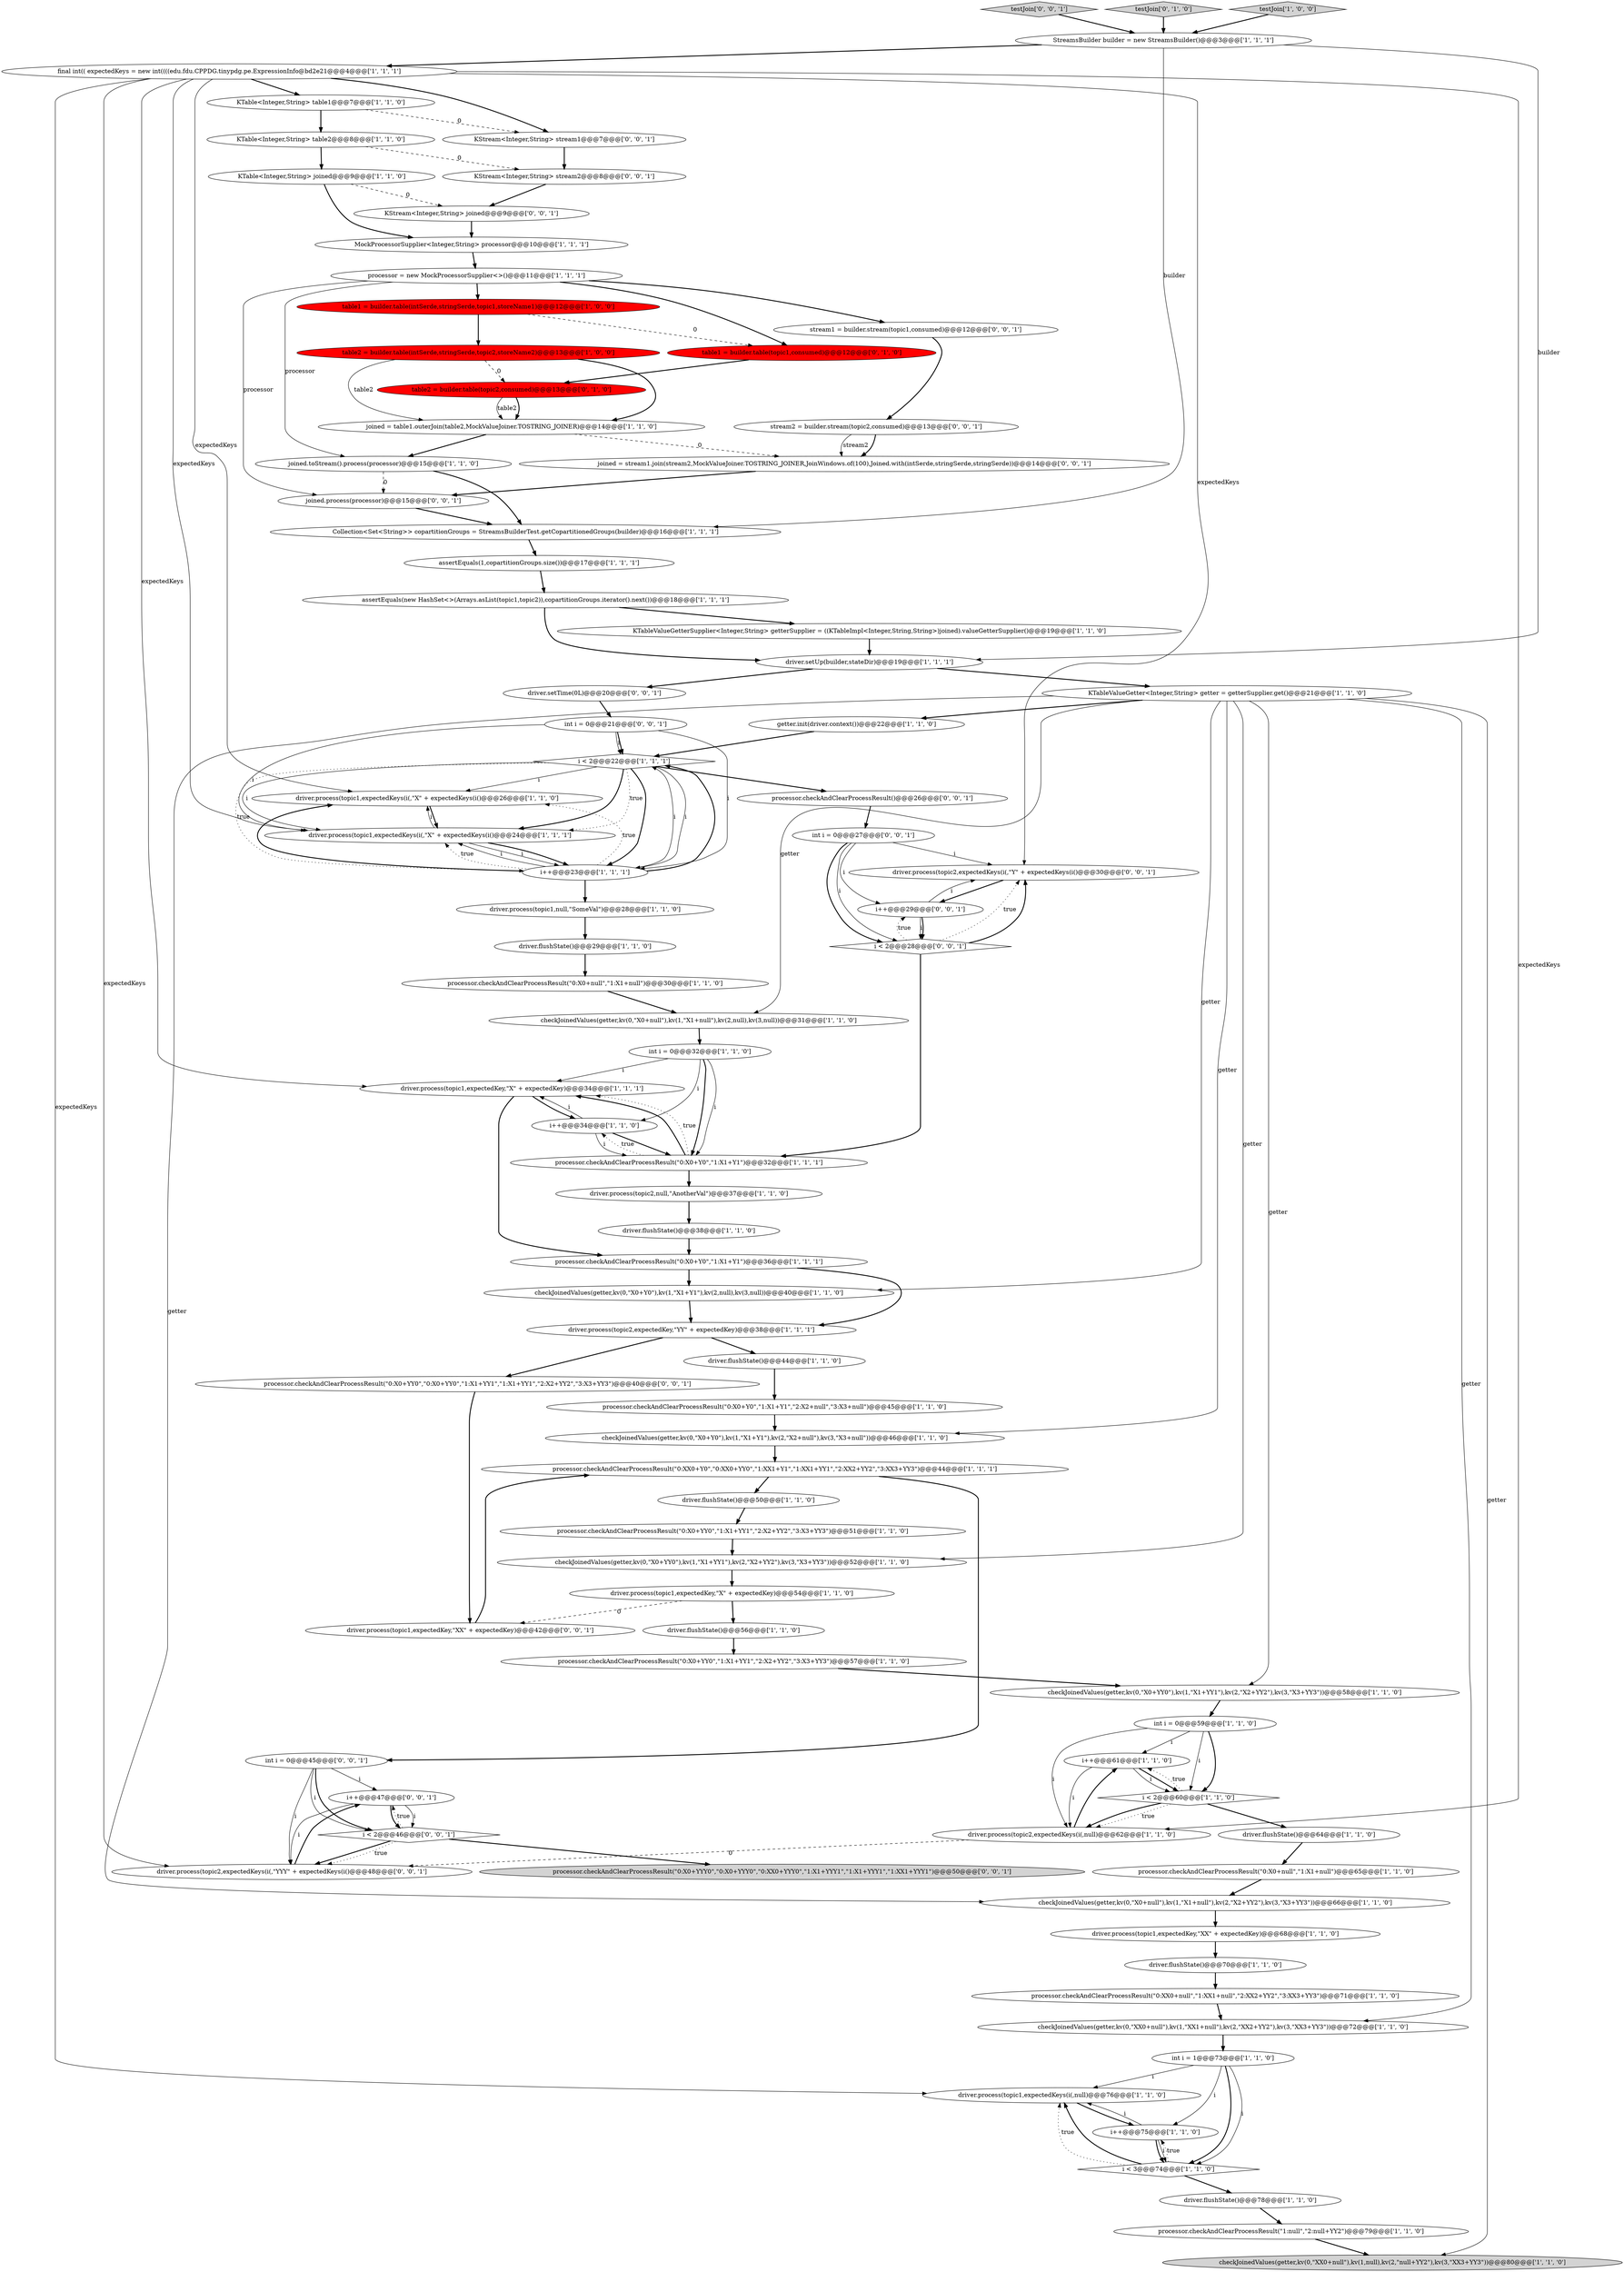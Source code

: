 digraph {
13 [style = filled, label = "driver.process(topic1,expectedKey,\"XX\" + expectedKey)@@@68@@@['1', '1', '0']", fillcolor = white, shape = ellipse image = "AAA0AAABBB1BBB"];
50 [style = filled, label = "int i = 1@@@73@@@['1', '1', '0']", fillcolor = white, shape = ellipse image = "AAA0AAABBB1BBB"];
82 [style = filled, label = "int i = 0@@@45@@@['0', '0', '1']", fillcolor = white, shape = ellipse image = "AAA0AAABBB3BBB"];
58 [style = filled, label = "processor.checkAndClearProcessResult(\"0:X0+YY0\",\"1:X1+YY1\",\"2:X2+YY2\",\"3:X3+YY3\")@@@57@@@['1', '1', '0']", fillcolor = white, shape = ellipse image = "AAA0AAABBB1BBB"];
8 [style = filled, label = "driver.flushState()@@@44@@@['1', '1', '0']", fillcolor = white, shape = ellipse image = "AAA0AAABBB1BBB"];
41 [style = filled, label = "processor.checkAndClearProcessResult(\"0:X0+Y0\",\"1:X1+Y1\")@@@36@@@['1', '1', '1']", fillcolor = white, shape = ellipse image = "AAA0AAABBB1BBB"];
0 [style = filled, label = "checkJoinedValues(getter,kv(0,\"X0+null\"),kv(1,\"X1+null\"),kv(2,\"X2+YY2\"),kv(3,\"X3+YY3\"))@@@66@@@['1', '1', '0']", fillcolor = white, shape = ellipse image = "AAA0AAABBB1BBB"];
49 [style = filled, label = "driver.process(topic1,expectedKeys(i(,\"X\" + expectedKeys(i()@@@26@@@['1', '1', '0']", fillcolor = white, shape = ellipse image = "AAA0AAABBB1BBB"];
51 [style = filled, label = "driver.process(topic1,expectedKeys(i(,null)@@@76@@@['1', '1', '0']", fillcolor = white, shape = ellipse image = "AAA0AAABBB1BBB"];
64 [style = filled, label = "driver.process(topic2,null,\"AnotherVal\")@@@37@@@['1', '1', '0']", fillcolor = white, shape = ellipse image = "AAA0AAABBB1BBB"];
81 [style = filled, label = "joined.process(processor)@@@15@@@['0', '0', '1']", fillcolor = white, shape = ellipse image = "AAA0AAABBB3BBB"];
55 [style = filled, label = "checkJoinedValues(getter,kv(0,\"X0+null\"),kv(1,\"X1+null\"),kv(2,null),kv(3,null))@@@31@@@['1', '1', '0']", fillcolor = white, shape = ellipse image = "AAA0AAABBB1BBB"];
70 [style = filled, label = "processor.checkAndClearProcessResult(\"0:X0+YYY0\",\"0:X0+YYY0\",\"0:XX0+YYY0\",\"1:X1+YYY1\",\"1:X1+YYY1\",\"1:XX1+YYY1\")@@@50@@@['0', '0', '1']", fillcolor = lightgray, shape = ellipse image = "AAA0AAABBB3BBB"];
31 [style = filled, label = "driver.process(topic2,expectedKey,\"YY\" + expectedKey)@@@38@@@['1', '1', '1']", fillcolor = white, shape = ellipse image = "AAA0AAABBB1BBB"];
12 [style = filled, label = "i++@@@23@@@['1', '1', '1']", fillcolor = white, shape = ellipse image = "AAA0AAABBB1BBB"];
60 [style = filled, label = "driver.flushState()@@@38@@@['1', '1', '0']", fillcolor = white, shape = ellipse image = "AAA0AAABBB1BBB"];
3 [style = filled, label = "KTable<Integer,String> table1@@@7@@@['1', '1', '0']", fillcolor = white, shape = ellipse image = "AAA0AAABBB1BBB"];
10 [style = filled, label = "driver.process(topic1,expectedKeys(i(,\"X\" + expectedKeys(i()@@@24@@@['1', '1', '1']", fillcolor = white, shape = ellipse image = "AAA0AAABBB1BBB"];
29 [style = filled, label = "driver.process(topic1,expectedKey,\"X\" + expectedKey)@@@34@@@['1', '1', '1']", fillcolor = white, shape = ellipse image = "AAA0AAABBB1BBB"];
42 [style = filled, label = "KTable<Integer,String> joined@@@9@@@['1', '1', '0']", fillcolor = white, shape = ellipse image = "AAA0AAABBB1BBB"];
4 [style = filled, label = "KTableValueGetter<Integer,String> getter = getterSupplier.get()@@@21@@@['1', '1', '0']", fillcolor = white, shape = ellipse image = "AAA0AAABBB1BBB"];
6 [style = filled, label = "i++@@@61@@@['1', '1', '0']", fillcolor = white, shape = ellipse image = "AAA0AAABBB1BBB"];
32 [style = filled, label = "processor.checkAndClearProcessResult(\"0:X0+null\",\"1:X1+null\")@@@65@@@['1', '1', '0']", fillcolor = white, shape = ellipse image = "AAA0AAABBB1BBB"];
40 [style = filled, label = "checkJoinedValues(getter,kv(0,\"X0+Y0\"),kv(1,\"X1+Y1\"),kv(2,\"X2+null\"),kv(3,\"X3+null\"))@@@46@@@['1', '1', '0']", fillcolor = white, shape = ellipse image = "AAA0AAABBB1BBB"];
26 [style = filled, label = "processor.checkAndClearProcessResult(\"1:null\",\"2:null+YY2\")@@@79@@@['1', '1', '0']", fillcolor = white, shape = ellipse image = "AAA0AAABBB1BBB"];
9 [style = filled, label = "driver.flushState()@@@78@@@['1', '1', '0']", fillcolor = white, shape = ellipse image = "AAA0AAABBB1BBB"];
27 [style = filled, label = "joined = table1.outerJoin(table2,MockValueJoiner.TOSTRING_JOINER)@@@14@@@['1', '1', '0']", fillcolor = white, shape = ellipse image = "AAA0AAABBB1BBB"];
46 [style = filled, label = "i < 2@@@22@@@['1', '1', '1']", fillcolor = white, shape = diamond image = "AAA0AAABBB1BBB"];
57 [style = filled, label = "checkJoinedValues(getter,kv(0,\"X0+YY0\"),kv(1,\"X1+YY1\"),kv(2,\"X2+YY2\"),kv(3,\"X3+YY3\"))@@@58@@@['1', '1', '0']", fillcolor = white, shape = ellipse image = "AAA0AAABBB1BBB"];
84 [style = filled, label = "i++@@@47@@@['0', '0', '1']", fillcolor = white, shape = ellipse image = "AAA0AAABBB3BBB"];
54 [style = filled, label = "processor.checkAndClearProcessResult(\"0:X0+Y0\",\"1:X1+Y1\",\"2:X2+null\",\"3:X3+null\")@@@45@@@['1', '1', '0']", fillcolor = white, shape = ellipse image = "AAA0AAABBB1BBB"];
35 [style = filled, label = "KTableValueGetterSupplier<Integer,String> getterSupplier = ((KTableImpl<Integer,String,String>)joined).valueGetterSupplier()@@@19@@@['1', '1', '0']", fillcolor = white, shape = ellipse image = "AAA0AAABBB1BBB"];
17 [style = filled, label = "checkJoinedValues(getter,kv(0,\"X0+Y0\"),kv(1,\"X1+Y1\"),kv(2,null),kv(3,null))@@@40@@@['1', '1', '0']", fillcolor = white, shape = ellipse image = "AAA0AAABBB1BBB"];
61 [style = filled, label = "i < 3@@@74@@@['1', '1', '0']", fillcolor = white, shape = diamond image = "AAA0AAABBB1BBB"];
1 [style = filled, label = "processor.checkAndClearProcessResult(\"0:XX0+Y0\",\"0:XX0+YY0\",\"1:XX1+Y1\",\"1:XX1+YY1\",\"2:XX2+YY2\",\"3:XX3+YY3\")@@@44@@@['1', '1', '1']", fillcolor = white, shape = ellipse image = "AAA0AAABBB1BBB"];
87 [style = filled, label = "testJoin['0', '0', '1']", fillcolor = lightgray, shape = diamond image = "AAA0AAABBB3BBB"];
67 [style = filled, label = "testJoin['0', '1', '0']", fillcolor = lightgray, shape = diamond image = "AAA0AAABBB2BBB"];
89 [style = filled, label = "processor.checkAndClearProcessResult(\"0:X0+YY0\",\"0:X0+YY0\",\"1:X1+YY1\",\"1:X1+YY1\",\"2:X2+YY2\",\"3:X3+YY3\")@@@40@@@['0', '0', '1']", fillcolor = white, shape = ellipse image = "AAA0AAABBB3BBB"];
66 [style = filled, label = "table1 = builder.table(topic1,consumed)@@@12@@@['0', '1', '0']", fillcolor = red, shape = ellipse image = "AAA1AAABBB2BBB"];
72 [style = filled, label = "processor.checkAndClearProcessResult()@@@26@@@['0', '0', '1']", fillcolor = white, shape = ellipse image = "AAA0AAABBB3BBB"];
37 [style = filled, label = "KTable<Integer,String> table2@@@8@@@['1', '1', '0']", fillcolor = white, shape = ellipse image = "AAA0AAABBB1BBB"];
23 [style = filled, label = "Collection<Set<String>> copartitionGroups = StreamsBuilderTest.getCopartitionedGroups(builder)@@@16@@@['1', '1', '1']", fillcolor = white, shape = ellipse image = "AAA0AAABBB1BBB"];
69 [style = filled, label = "KStream<Integer,String> stream1@@@7@@@['0', '0', '1']", fillcolor = white, shape = ellipse image = "AAA0AAABBB3BBB"];
19 [style = filled, label = "assertEquals(new HashSet<>(Arrays.asList(topic1,topic2)),copartitionGroups.iterator().next())@@@18@@@['1', '1', '1']", fillcolor = white, shape = ellipse image = "AAA0AAABBB1BBB"];
30 [style = filled, label = "processor.checkAndClearProcessResult(\"0:X0+Y0\",\"1:X1+Y1\")@@@32@@@['1', '1', '1']", fillcolor = white, shape = ellipse image = "AAA0AAABBB1BBB"];
5 [style = filled, label = "processor = new MockProcessorSupplier<>()@@@11@@@['1', '1', '1']", fillcolor = white, shape = ellipse image = "AAA0AAABBB1BBB"];
11 [style = filled, label = "i++@@@34@@@['1', '1', '0']", fillcolor = white, shape = ellipse image = "AAA0AAABBB1BBB"];
47 [style = filled, label = "checkJoinedValues(getter,kv(0,\"XX0+null\"),kv(1,null),kv(2,\"null+YY2\"),kv(3,\"XX3+YY3\"))@@@80@@@['1', '1', '0']", fillcolor = lightgray, shape = ellipse image = "AAA0AAABBB1BBB"];
78 [style = filled, label = "joined = stream1.join(stream2,MockValueJoiner.TOSTRING_JOINER,JoinWindows.of(100),Joined.with(intSerde,stringSerde,stringSerde))@@@14@@@['0', '0', '1']", fillcolor = white, shape = ellipse image = "AAA0AAABBB3BBB"];
7 [style = filled, label = "driver.flushState()@@@29@@@['1', '1', '0']", fillcolor = white, shape = ellipse image = "AAA0AAABBB1BBB"];
68 [style = filled, label = "int i = 0@@@27@@@['0', '0', '1']", fillcolor = white, shape = ellipse image = "AAA0AAABBB3BBB"];
88 [style = filled, label = "stream1 = builder.stream(topic1,consumed)@@@12@@@['0', '0', '1']", fillcolor = white, shape = ellipse image = "AAA0AAABBB3BBB"];
76 [style = filled, label = "int i = 0@@@21@@@['0', '0', '1']", fillcolor = white, shape = ellipse image = "AAA0AAABBB3BBB"];
86 [style = filled, label = "driver.process(topic2,expectedKeys(i(,\"Y\" + expectedKeys(i()@@@30@@@['0', '0', '1']", fillcolor = white, shape = ellipse image = "AAA0AAABBB3BBB"];
38 [style = filled, label = "driver.flushState()@@@70@@@['1', '1', '0']", fillcolor = white, shape = ellipse image = "AAA0AAABBB1BBB"];
71 [style = filled, label = "driver.setTime(0L)@@@20@@@['0', '0', '1']", fillcolor = white, shape = ellipse image = "AAA0AAABBB3BBB"];
25 [style = filled, label = "int i = 0@@@32@@@['1', '1', '0']", fillcolor = white, shape = ellipse image = "AAA0AAABBB1BBB"];
39 [style = filled, label = "final int(( expectedKeys = new int((((edu.fdu.CPPDG.tinypdg.pe.ExpressionInfo@bd2e21@@@4@@@['1', '1', '1']", fillcolor = white, shape = ellipse image = "AAA0AAABBB1BBB"];
45 [style = filled, label = "processor.checkAndClearProcessResult(\"0:X0+null\",\"1:X1+null\")@@@30@@@['1', '1', '0']", fillcolor = white, shape = ellipse image = "AAA0AAABBB1BBB"];
24 [style = filled, label = "driver.flushState()@@@64@@@['1', '1', '0']", fillcolor = white, shape = ellipse image = "AAA0AAABBB1BBB"];
44 [style = filled, label = "driver.process(topic1,null,\"SomeVal\")@@@28@@@['1', '1', '0']", fillcolor = white, shape = ellipse image = "AAA0AAABBB1BBB"];
18 [style = filled, label = "table2 = builder.table(intSerde,stringSerde,topic2,storeName2)@@@13@@@['1', '0', '0']", fillcolor = red, shape = ellipse image = "AAA1AAABBB1BBB"];
75 [style = filled, label = "i < 2@@@46@@@['0', '0', '1']", fillcolor = white, shape = diamond image = "AAA0AAABBB3BBB"];
63 [style = filled, label = "driver.process(topic1,expectedKey,\"X\" + expectedKey)@@@54@@@['1', '1', '0']", fillcolor = white, shape = ellipse image = "AAA0AAABBB1BBB"];
77 [style = filled, label = "driver.process(topic1,expectedKey,\"XX\" + expectedKey)@@@42@@@['0', '0', '1']", fillcolor = white, shape = ellipse image = "AAA0AAABBB3BBB"];
59 [style = filled, label = "testJoin['1', '0', '0']", fillcolor = lightgray, shape = diamond image = "AAA0AAABBB1BBB"];
80 [style = filled, label = "i++@@@29@@@['0', '0', '1']", fillcolor = white, shape = ellipse image = "AAA0AAABBB3BBB"];
65 [style = filled, label = "table2 = builder.table(topic2,consumed)@@@13@@@['0', '1', '0']", fillcolor = red, shape = ellipse image = "AAA1AAABBB2BBB"];
21 [style = filled, label = "int i = 0@@@59@@@['1', '1', '0']", fillcolor = white, shape = ellipse image = "AAA0AAABBB1BBB"];
43 [style = filled, label = "joined.toStream().process(processor)@@@15@@@['1', '1', '0']", fillcolor = white, shape = ellipse image = "AAA0AAABBB1BBB"];
22 [style = filled, label = "processor.checkAndClearProcessResult(\"0:XX0+null\",\"1:XX1+null\",\"2:XX2+YY2\",\"3:XX3+YY3\")@@@71@@@['1', '1', '0']", fillcolor = white, shape = ellipse image = "AAA0AAABBB1BBB"];
2 [style = filled, label = "driver.flushState()@@@50@@@['1', '1', '0']", fillcolor = white, shape = ellipse image = "AAA0AAABBB1BBB"];
20 [style = filled, label = "checkJoinedValues(getter,kv(0,\"X0+YY0\"),kv(1,\"X1+YY1\"),kv(2,\"X2+YY2\"),kv(3,\"X3+YY3\"))@@@52@@@['1', '1', '0']", fillcolor = white, shape = ellipse image = "AAA0AAABBB1BBB"];
14 [style = filled, label = "driver.setUp(builder,stateDir)@@@19@@@['1', '1', '1']", fillcolor = white, shape = ellipse image = "AAA0AAABBB1BBB"];
73 [style = filled, label = "i < 2@@@28@@@['0', '0', '1']", fillcolor = white, shape = diamond image = "AAA0AAABBB3BBB"];
62 [style = filled, label = "getter.init(driver.context())@@@22@@@['1', '1', '0']", fillcolor = white, shape = ellipse image = "AAA0AAABBB1BBB"];
52 [style = filled, label = "processor.checkAndClearProcessResult(\"0:X0+YY0\",\"1:X1+YY1\",\"2:X2+YY2\",\"3:X3+YY3\")@@@51@@@['1', '1', '0']", fillcolor = white, shape = ellipse image = "AAA0AAABBB1BBB"];
53 [style = filled, label = "checkJoinedValues(getter,kv(0,\"XX0+null\"),kv(1,\"XX1+null\"),kv(2,\"XX2+YY2\"),kv(3,\"XX3+YY3\"))@@@72@@@['1', '1', '0']", fillcolor = white, shape = ellipse image = "AAA0AAABBB1BBB"];
83 [style = filled, label = "stream2 = builder.stream(topic2,consumed)@@@13@@@['0', '0', '1']", fillcolor = white, shape = ellipse image = "AAA0AAABBB3BBB"];
16 [style = filled, label = "table1 = builder.table(intSerde,stringSerde,topic1,storeName1)@@@12@@@['1', '0', '0']", fillcolor = red, shape = ellipse image = "AAA1AAABBB1BBB"];
15 [style = filled, label = "assertEquals(1,copartitionGroups.size())@@@17@@@['1', '1', '1']", fillcolor = white, shape = ellipse image = "AAA0AAABBB1BBB"];
79 [style = filled, label = "KStream<Integer,String> stream2@@@8@@@['0', '0', '1']", fillcolor = white, shape = ellipse image = "AAA0AAABBB3BBB"];
33 [style = filled, label = "MockProcessorSupplier<Integer,String> processor@@@10@@@['1', '1', '1']", fillcolor = white, shape = ellipse image = "AAA0AAABBB1BBB"];
34 [style = filled, label = "StreamsBuilder builder = new StreamsBuilder()@@@3@@@['1', '1', '1']", fillcolor = white, shape = ellipse image = "AAA0AAABBB1BBB"];
28 [style = filled, label = "i < 2@@@60@@@['1', '1', '0']", fillcolor = white, shape = diamond image = "AAA0AAABBB1BBB"];
48 [style = filled, label = "driver.process(topic2,expectedKeys(i(,null)@@@62@@@['1', '1', '0']", fillcolor = white, shape = ellipse image = "AAA0AAABBB1BBB"];
36 [style = filled, label = "i++@@@75@@@['1', '1', '0']", fillcolor = white, shape = ellipse image = "AAA0AAABBB1BBB"];
85 [style = filled, label = "KStream<Integer,String> joined@@@9@@@['0', '0', '1']", fillcolor = white, shape = ellipse image = "AAA0AAABBB3BBB"];
56 [style = filled, label = "driver.flushState()@@@56@@@['1', '1', '0']", fillcolor = white, shape = ellipse image = "AAA0AAABBB1BBB"];
74 [style = filled, label = "driver.process(topic2,expectedKeys(i(,\"YYY\" + expectedKeys(i()@@@48@@@['0', '0', '1']", fillcolor = white, shape = ellipse image = "AAA0AAABBB3BBB"];
21->48 [style = solid, label="i"];
46->72 [style = bold, label=""];
27->78 [style = dashed, label="0"];
10->12 [style = solid, label="i"];
39->69 [style = bold, label=""];
68->73 [style = solid, label="i"];
12->44 [style = bold, label=""];
0->13 [style = bold, label=""];
63->77 [style = dashed, label="0"];
11->30 [style = solid, label="i"];
25->30 [style = bold, label=""];
32->0 [style = bold, label=""];
73->80 [style = dotted, label="true"];
24->32 [style = bold, label=""];
4->62 [style = bold, label=""];
44->7 [style = bold, label=""];
48->74 [style = dashed, label="0"];
46->12 [style = dotted, label="true"];
63->56 [style = bold, label=""];
61->36 [style = dotted, label="true"];
43->23 [style = bold, label=""];
30->29 [style = bold, label=""];
68->73 [style = bold, label=""];
21->28 [style = bold, label=""];
28->6 [style = dotted, label="true"];
9->26 [style = bold, label=""];
46->10 [style = solid, label="i"];
84->75 [style = solid, label="i"];
73->86 [style = dotted, label="true"];
49->10 [style = bold, label=""];
61->51 [style = dotted, label="true"];
10->12 [style = bold, label=""];
82->75 [style = bold, label=""];
83->78 [style = bold, label=""];
12->46 [style = solid, label="i"];
4->40 [style = solid, label="getter"];
76->46 [style = bold, label=""];
2->52 [style = bold, label=""];
5->81 [style = solid, label="processor"];
76->10 [style = solid, label="i"];
64->60 [style = bold, label=""];
5->43 [style = solid, label="processor"];
20->63 [style = bold, label=""];
39->49 [style = solid, label="expectedKeys"];
50->36 [style = solid, label="i"];
88->83 [style = bold, label=""];
3->69 [style = dashed, label="0"];
42->85 [style = dashed, label="0"];
62->46 [style = bold, label=""];
73->30 [style = bold, label=""];
26->47 [style = bold, label=""];
75->74 [style = bold, label=""];
59->34 [style = bold, label=""];
46->10 [style = dotted, label="true"];
60->41 [style = bold, label=""];
6->48 [style = solid, label="i"];
14->71 [style = bold, label=""];
36->51 [style = solid, label="i"];
56->58 [style = bold, label=""];
82->74 [style = solid, label="i"];
30->29 [style = dotted, label="true"];
37->79 [style = dashed, label="0"];
25->11 [style = solid, label="i"];
65->27 [style = bold, label=""];
55->25 [style = bold, label=""];
12->10 [style = dotted, label="true"];
18->65 [style = dashed, label="0"];
57->21 [style = bold, label=""];
39->51 [style = solid, label="expectedKeys"];
84->74 [style = solid, label="i"];
4->47 [style = solid, label="getter"];
28->24 [style = bold, label=""];
4->20 [style = solid, label="getter"];
10->49 [style = solid, label="i"];
43->81 [style = dashed, label="0"];
76->12 [style = solid, label="i"];
21->28 [style = solid, label="i"];
11->30 [style = bold, label=""];
29->11 [style = bold, label=""];
14->4 [style = bold, label=""];
66->65 [style = bold, label=""];
54->40 [style = bold, label=""];
16->18 [style = bold, label=""];
75->84 [style = dotted, label="true"];
27->43 [style = bold, label=""];
3->37 [style = bold, label=""];
45->55 [style = bold, label=""];
6->28 [style = solid, label="i"];
39->29 [style = solid, label="expectedKeys"];
74->84 [style = bold, label=""];
69->79 [style = bold, label=""];
23->15 [style = bold, label=""];
46->10 [style = bold, label=""];
4->55 [style = solid, label="getter"];
5->88 [style = bold, label=""];
58->57 [style = bold, label=""];
68->80 [style = solid, label="i"];
80->86 [style = solid, label="i"];
12->49 [style = dotted, label="true"];
34->14 [style = solid, label="builder"];
33->5 [style = bold, label=""];
15->19 [style = bold, label=""];
48->6 [style = bold, label=""];
35->14 [style = bold, label=""];
53->50 [style = bold, label=""];
12->49 [style = bold, label=""];
5->16 [style = bold, label=""];
71->76 [style = bold, label=""];
21->6 [style = solid, label="i"];
18->27 [style = solid, label="table2"];
30->64 [style = bold, label=""];
12->46 [style = bold, label=""];
19->14 [style = bold, label=""];
25->30 [style = solid, label="i"];
51->36 [style = bold, label=""];
4->17 [style = solid, label="getter"];
19->35 [style = bold, label=""];
34->39 [style = bold, label=""];
81->23 [style = bold, label=""];
39->74 [style = solid, label="expectedKeys"];
36->61 [style = solid, label="i"];
39->86 [style = solid, label="expectedKeys"];
85->33 [style = bold, label=""];
41->31 [style = bold, label=""];
1->2 [style = bold, label=""];
89->77 [style = bold, label=""];
4->57 [style = solid, label="getter"];
50->51 [style = solid, label="i"];
80->73 [style = solid, label="i"];
8->54 [style = bold, label=""];
50->61 [style = bold, label=""];
30->11 [style = dotted, label="true"];
31->8 [style = bold, label=""];
37->42 [style = bold, label=""];
4->0 [style = solid, label="getter"];
78->81 [style = bold, label=""];
25->29 [style = solid, label="i"];
39->48 [style = solid, label="expectedKeys"];
77->1 [style = bold, label=""];
75->70 [style = bold, label=""];
61->51 [style = bold, label=""];
46->12 [style = solid, label="i"];
50->61 [style = solid, label="i"];
46->12 [style = bold, label=""];
68->86 [style = solid, label="i"];
17->31 [style = bold, label=""];
29->41 [style = bold, label=""];
1->82 [style = bold, label=""];
87->34 [style = bold, label=""];
31->89 [style = bold, label=""];
65->27 [style = solid, label="table2"];
39->3 [style = bold, label=""];
42->33 [style = bold, label=""];
84->75 [style = bold, label=""];
34->23 [style = solid, label="builder"];
11->29 [style = solid, label="i"];
83->78 [style = solid, label="stream2"];
5->66 [style = bold, label=""];
12->10 [style = solid, label="i"];
61->9 [style = bold, label=""];
28->48 [style = dotted, label="true"];
82->84 [style = solid, label="i"];
80->73 [style = bold, label=""];
16->66 [style = dashed, label="0"];
39->10 [style = solid, label="expectedKeys"];
82->75 [style = solid, label="i"];
79->85 [style = bold, label=""];
52->20 [style = bold, label=""];
75->74 [style = dotted, label="true"];
7->45 [style = bold, label=""];
73->86 [style = bold, label=""];
40->1 [style = bold, label=""];
41->17 [style = bold, label=""];
22->53 [style = bold, label=""];
76->46 [style = solid, label="i"];
18->27 [style = bold, label=""];
86->80 [style = bold, label=""];
28->48 [style = bold, label=""];
13->38 [style = bold, label=""];
36->61 [style = bold, label=""];
38->22 [style = bold, label=""];
72->68 [style = bold, label=""];
67->34 [style = bold, label=""];
4->53 [style = solid, label="getter"];
6->28 [style = bold, label=""];
46->49 [style = solid, label="i"];
}
